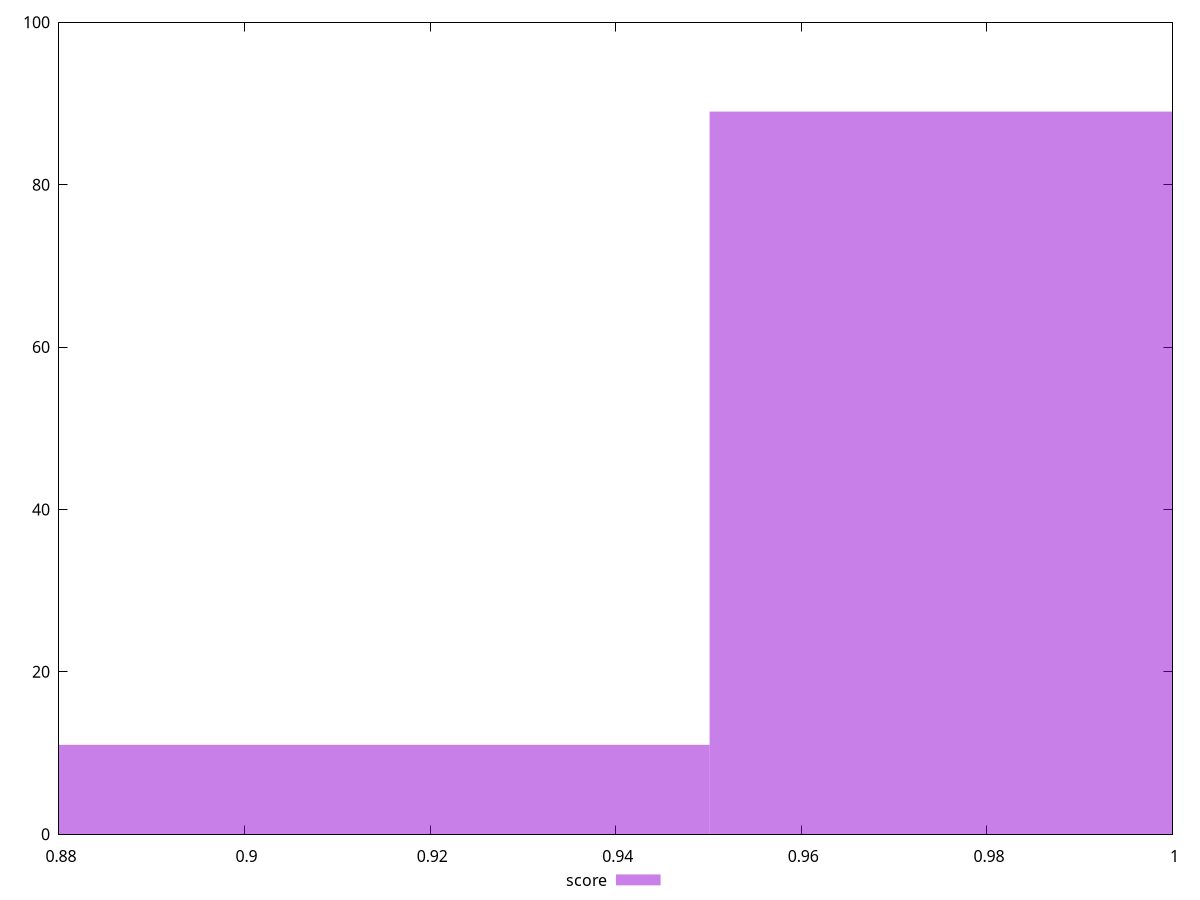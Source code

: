 reset

$score <<EOF
0.991420200665881 89
0.9088018506103909 11
EOF

set key outside below
set boxwidth 0.08261835005549008
set xrange [0.88:1]
set yrange [0:100]
set trange [0:100]
set style fill transparent solid 0.5 noborder
set terminal svg size 640, 490 enhanced background rgb 'white'
set output "report_00019_2021-02-10T18-14-37.922Z//unminified-javascript/samples/pages+cached/score/histogram.svg"

plot $score title "score" with boxes

reset
